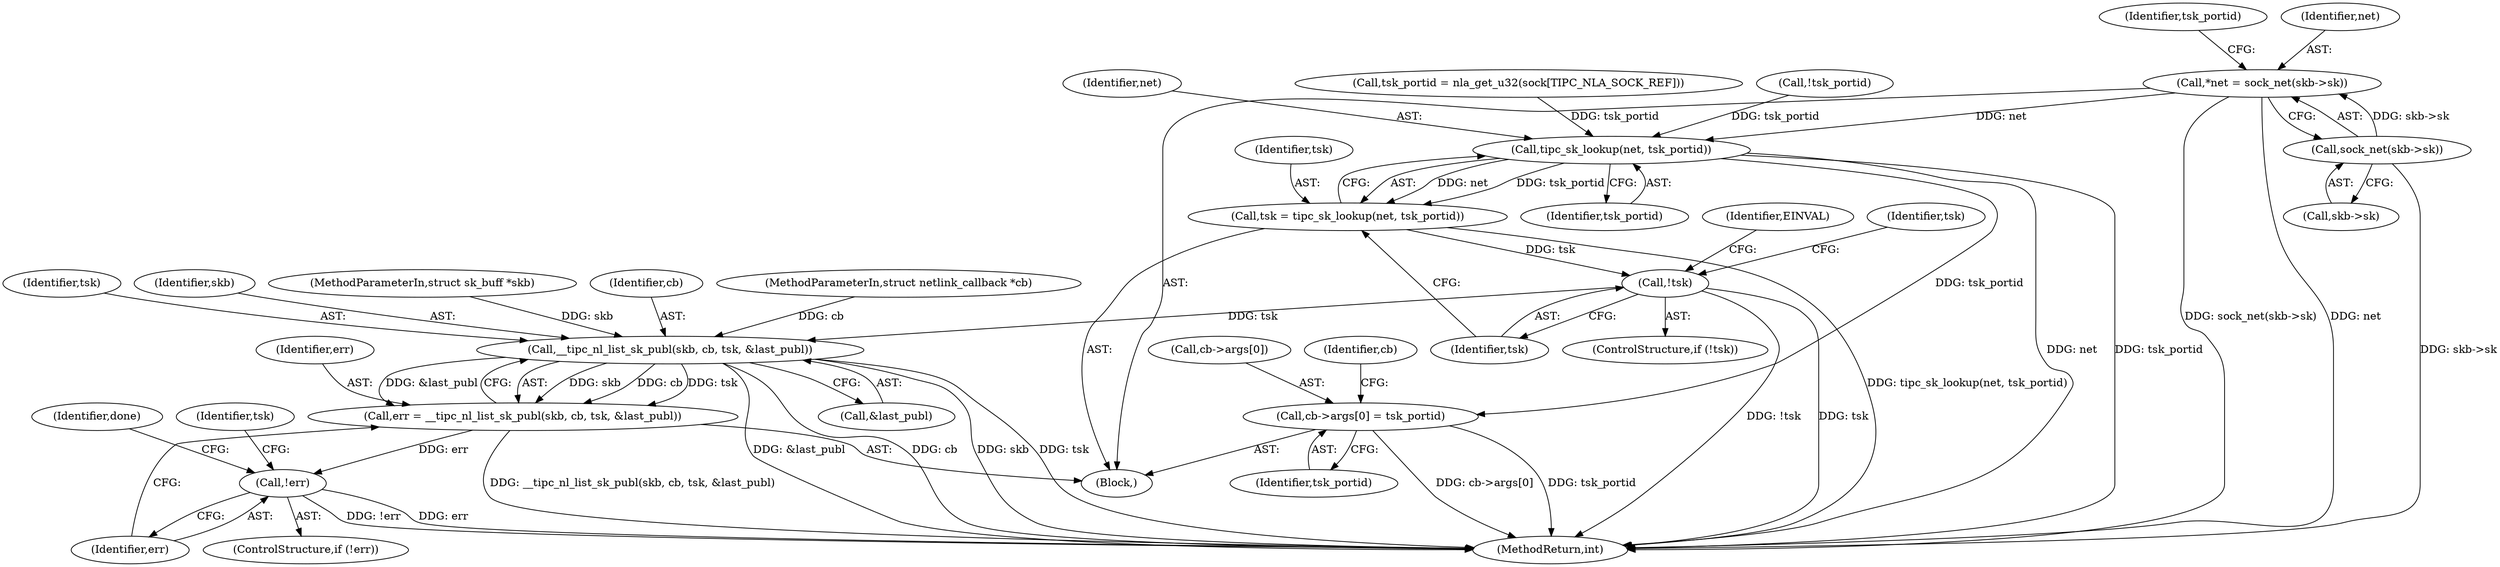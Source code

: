 digraph "0_linux_45e093ae2830cd1264677d47ff9a95a71f5d9f9c@pointer" {
"1000130" [label="(Call,*net = sock_net(skb->sk))"];
"1000132" [label="(Call,sock_net(skb->sk))"];
"1000196" [label="(Call,tipc_sk_lookup(net, tsk_portid))"];
"1000194" [label="(Call,tsk = tipc_sk_lookup(net, tsk_portid))"];
"1000200" [label="(Call,!tsk)"];
"1000212" [label="(Call,__tipc_nl_list_sk_publ(skb, cb, tsk, &last_publ))"];
"1000210" [label="(Call,err = __tipc_nl_list_sk_publ(skb, cb, tsk, &last_publ))"];
"1000219" [label="(Call,!err)"];
"1000234" [label="(Call,cb->args[0] = tsk_portid)"];
"1000234" [label="(Call,cb->args[0] = tsk_portid)"];
"1000222" [label="(Identifier,done)"];
"1000240" [label="(Identifier,tsk_portid)"];
"1000212" [label="(Call,__tipc_nl_list_sk_publ(skb, cb, tsk, &last_publ))"];
"1000200" [label="(Call,!tsk)"];
"1000219" [label="(Call,!err)"];
"1000199" [label="(ControlStructure,if (!tsk))"];
"1000184" [label="(Call,tsk_portid = nla_get_u32(sock[TIPC_NLA_SOCK_REF]))"];
"1000138" [label="(Call,!tsk_portid)"];
"1000194" [label="(Call,tsk = tipc_sk_lookup(net, tsk_portid))"];
"1000101" [label="(MethodParameterIn,struct sk_buff *skb)"];
"1000218" [label="(ControlStructure,if (!err))"];
"1000235" [label="(Call,cb->args[0])"];
"1000214" [label="(Identifier,cb)"];
"1000208" [label="(Identifier,tsk)"];
"1000102" [label="(MethodParameterIn,struct netlink_callback *cb)"];
"1000196" [label="(Call,tipc_sk_lookup(net, tsk_portid))"];
"1000133" [label="(Call,skb->sk)"];
"1000204" [label="(Identifier,EINVAL)"];
"1000227" [label="(Identifier,tsk)"];
"1000210" [label="(Call,err = __tipc_nl_list_sk_publ(skb, cb, tsk, &last_publ))"];
"1000195" [label="(Identifier,tsk)"];
"1000215" [label="(Identifier,tsk)"];
"1000211" [label="(Identifier,err)"];
"1000259" [label="(MethodReturn,int)"];
"1000139" [label="(Identifier,tsk_portid)"];
"1000198" [label="(Identifier,tsk_portid)"];
"1000201" [label="(Identifier,tsk)"];
"1000132" [label="(Call,sock_net(skb->sk))"];
"1000220" [label="(Identifier,err)"];
"1000130" [label="(Call,*net = sock_net(skb->sk))"];
"1000103" [label="(Block,)"];
"1000216" [label="(Call,&last_publ)"];
"1000197" [label="(Identifier,net)"];
"1000213" [label="(Identifier,skb)"];
"1000244" [label="(Identifier,cb)"];
"1000131" [label="(Identifier,net)"];
"1000130" -> "1000103"  [label="AST: "];
"1000130" -> "1000132"  [label="CFG: "];
"1000131" -> "1000130"  [label="AST: "];
"1000132" -> "1000130"  [label="AST: "];
"1000139" -> "1000130"  [label="CFG: "];
"1000130" -> "1000259"  [label="DDG: sock_net(skb->sk)"];
"1000130" -> "1000259"  [label="DDG: net"];
"1000132" -> "1000130"  [label="DDG: skb->sk"];
"1000130" -> "1000196"  [label="DDG: net"];
"1000132" -> "1000133"  [label="CFG: "];
"1000133" -> "1000132"  [label="AST: "];
"1000132" -> "1000259"  [label="DDG: skb->sk"];
"1000196" -> "1000194"  [label="AST: "];
"1000196" -> "1000198"  [label="CFG: "];
"1000197" -> "1000196"  [label="AST: "];
"1000198" -> "1000196"  [label="AST: "];
"1000194" -> "1000196"  [label="CFG: "];
"1000196" -> "1000259"  [label="DDG: net"];
"1000196" -> "1000259"  [label="DDG: tsk_portid"];
"1000196" -> "1000194"  [label="DDG: net"];
"1000196" -> "1000194"  [label="DDG: tsk_portid"];
"1000184" -> "1000196"  [label="DDG: tsk_portid"];
"1000138" -> "1000196"  [label="DDG: tsk_portid"];
"1000196" -> "1000234"  [label="DDG: tsk_portid"];
"1000194" -> "1000103"  [label="AST: "];
"1000195" -> "1000194"  [label="AST: "];
"1000201" -> "1000194"  [label="CFG: "];
"1000194" -> "1000259"  [label="DDG: tipc_sk_lookup(net, tsk_portid)"];
"1000194" -> "1000200"  [label="DDG: tsk"];
"1000200" -> "1000199"  [label="AST: "];
"1000200" -> "1000201"  [label="CFG: "];
"1000201" -> "1000200"  [label="AST: "];
"1000204" -> "1000200"  [label="CFG: "];
"1000208" -> "1000200"  [label="CFG: "];
"1000200" -> "1000259"  [label="DDG: tsk"];
"1000200" -> "1000259"  [label="DDG: !tsk"];
"1000200" -> "1000212"  [label="DDG: tsk"];
"1000212" -> "1000210"  [label="AST: "];
"1000212" -> "1000216"  [label="CFG: "];
"1000213" -> "1000212"  [label="AST: "];
"1000214" -> "1000212"  [label="AST: "];
"1000215" -> "1000212"  [label="AST: "];
"1000216" -> "1000212"  [label="AST: "];
"1000210" -> "1000212"  [label="CFG: "];
"1000212" -> "1000259"  [label="DDG: &last_publ"];
"1000212" -> "1000259"  [label="DDG: cb"];
"1000212" -> "1000259"  [label="DDG: skb"];
"1000212" -> "1000259"  [label="DDG: tsk"];
"1000212" -> "1000210"  [label="DDG: skb"];
"1000212" -> "1000210"  [label="DDG: cb"];
"1000212" -> "1000210"  [label="DDG: tsk"];
"1000212" -> "1000210"  [label="DDG: &last_publ"];
"1000101" -> "1000212"  [label="DDG: skb"];
"1000102" -> "1000212"  [label="DDG: cb"];
"1000210" -> "1000103"  [label="AST: "];
"1000211" -> "1000210"  [label="AST: "];
"1000220" -> "1000210"  [label="CFG: "];
"1000210" -> "1000259"  [label="DDG: __tipc_nl_list_sk_publ(skb, cb, tsk, &last_publ)"];
"1000210" -> "1000219"  [label="DDG: err"];
"1000219" -> "1000218"  [label="AST: "];
"1000219" -> "1000220"  [label="CFG: "];
"1000220" -> "1000219"  [label="AST: "];
"1000222" -> "1000219"  [label="CFG: "];
"1000227" -> "1000219"  [label="CFG: "];
"1000219" -> "1000259"  [label="DDG: !err"];
"1000219" -> "1000259"  [label="DDG: err"];
"1000234" -> "1000103"  [label="AST: "];
"1000234" -> "1000240"  [label="CFG: "];
"1000235" -> "1000234"  [label="AST: "];
"1000240" -> "1000234"  [label="AST: "];
"1000244" -> "1000234"  [label="CFG: "];
"1000234" -> "1000259"  [label="DDG: cb->args[0]"];
"1000234" -> "1000259"  [label="DDG: tsk_portid"];
}
